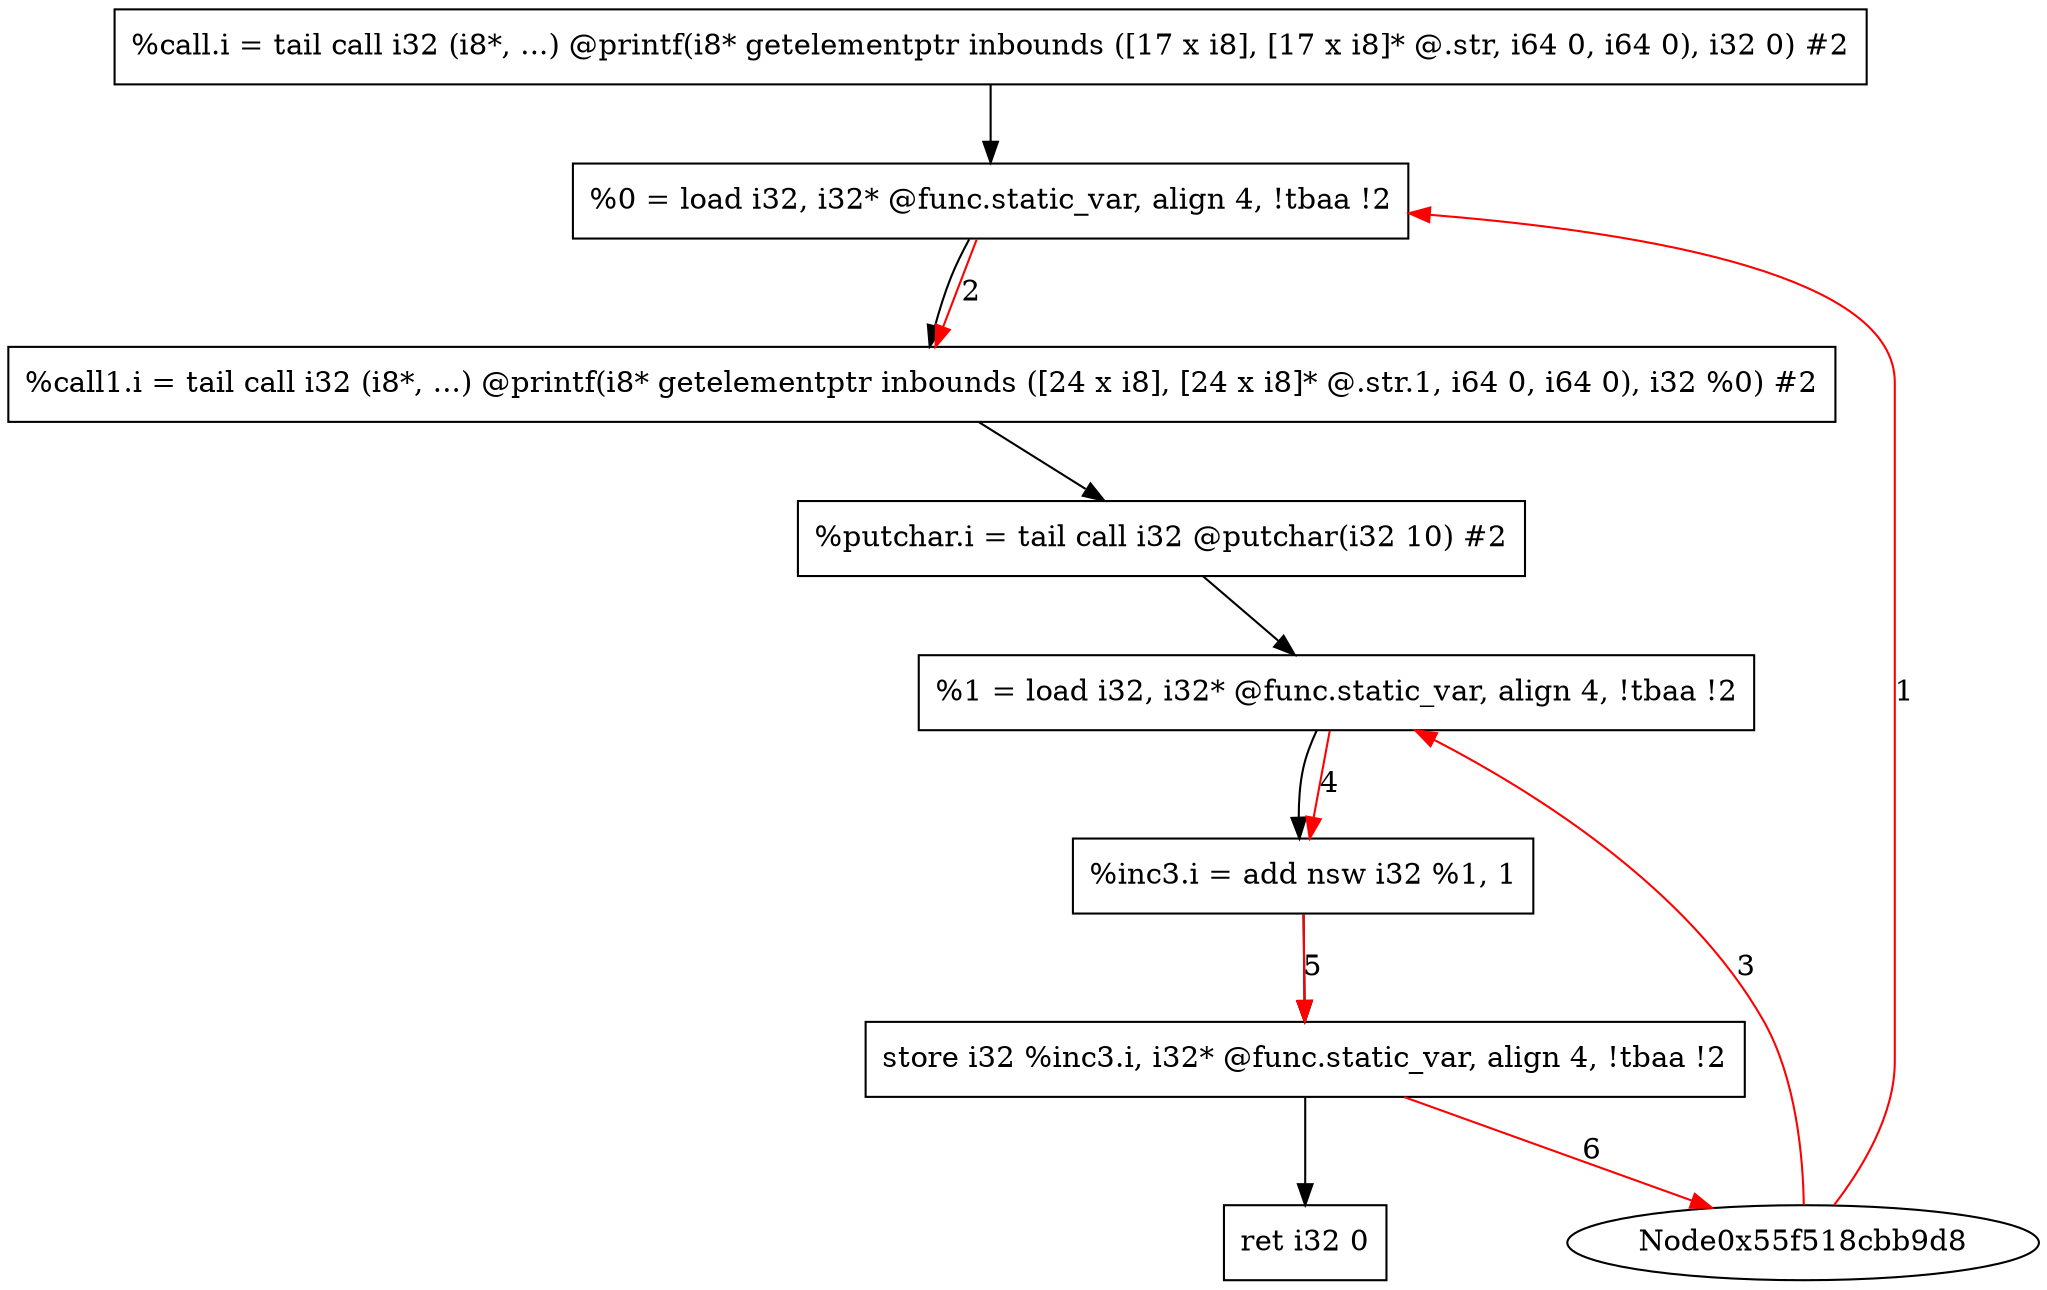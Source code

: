 digraph "CDFG for'main' function" {
	Node0x55f518cbfe68[shape=record, label="  %call.i = tail call i32 (i8*, ...) @printf(i8* getelementptr inbounds ([17 x i8], [17 x i8]* @.str, i64 0, i64 0), i32 0) #2"]
	Node0x55f518cbfdd8[shape=record, label="  %0 = load i32, i32* @func.static_var, align 4, !tbaa !2"]
	Node0x55f518cbffe8[shape=record, label="  %call1.i = tail call i32 (i8*, ...) @printf(i8* getelementptr inbounds ([24 x i8], [24 x i8]* @.str.1, i64 0, i64 0), i32 %0) #2"]
	Node0x55f518cc0120[shape=record, label="  %putchar.i = tail call i32 @putchar(i32 10) #2"]
	Node0x55f518cc0208[shape=record, label="  %1 = load i32, i32* @func.static_var, align 4, !tbaa !2"]
	Node0x55f518cc0280[shape=record, label="  %inc3.i = add nsw i32 %1, 1"]
	Node0x55f518cc02f0[shape=record, label="  store i32 %inc3.i, i32* @func.static_var, align 4, !tbaa !2"]
	Node0x55f518cc0358[shape=record, label="  ret i32 0"]
	Node0x55f518cbfe68 -> Node0x55f518cbfdd8
	Node0x55f518cbfdd8 -> Node0x55f518cbffe8
	Node0x55f518cbffe8 -> Node0x55f518cc0120
	Node0x55f518cc0120 -> Node0x55f518cc0208
	Node0x55f518cc0208 -> Node0x55f518cc0280
	Node0x55f518cc0280 -> Node0x55f518cc02f0
	Node0x55f518cc02f0 -> Node0x55f518cc0358
edge [color=red]
	Node0x55f518cbb9d8 -> Node0x55f518cbfdd8[label="1"]
	Node0x55f518cbfdd8 -> Node0x55f518cbffe8[label="2"]
	Node0x55f518cbb9d8 -> Node0x55f518cc0208[label="3"]
	Node0x55f518cc0208 -> Node0x55f518cc0280[label="4"]
	Node0x55f518cc0280 -> Node0x55f518cc02f0[label="5"]
	Node0x55f518cc02f0 -> Node0x55f518cbb9d8[label="6"]
}
